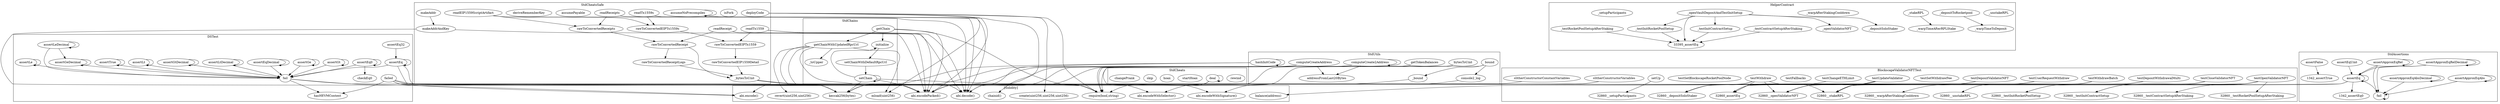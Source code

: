 strict digraph {
subgraph cluster_7114_StdUtils {
label = "StdUtils"
"7114_bytesToUint" [label="bytesToUint"]
"7114_addressFromLast20Bytes" [label="addressFromLast20Bytes"]
"7114__bound" [label="_bound"]
"7114_computeCreateAddress" [label="computeCreateAddress"]
"7114_bound" [label="bound"]
"7114_hashInitCode" [label="hashInitCode"]
"7114_getTokenBalances" [label="getTokenBalances"]
"7114_computeCreate2Address" [label="computeCreate2Address"]
"7114_console2_log" [label="console2_log"]
"7114_computeCreate2Address" -> "7114_addressFromLast20Bytes"
"7114_computeCreateAddress" -> "7114_addressFromLast20Bytes"
"7114_computeCreate2Address" -> "7114_computeCreate2Address"
"7114_hashInitCode" -> "7114_hashInitCode"
"7114_bound" -> "7114__bound"
"7114_bound" -> "7114_console2_log"
}subgraph cluster_33395_HelperContract {
label = "HelperContract"
"33395__unstakeRPL" [label="_unstakeRPL"]
"33395__depositToRocketpool" [label="_depositToRocketpool"]
"33395__warpTimeToDeposit" [label="_warpTimeToDeposit"]
"33395__testContractSetupAfterStaking" [label="_testContractSetupAfterStaking"]
"33395__stakeRPL" [label="_stakeRPL"]
"33395__warpTimeAfterRPLStake" [label="_warpTimeAfterRPLStake"]
"33395__testInitContractSetup" [label="_testInitContractSetup"]
"33395__warpAfterStakingCooldown" [label="_warpAfterStakingCooldown"]
"33395__testInitRocketPoolSetup" [label="_testInitRocketPoolSetup"]
"33395__openVaultDepositAndTestInitSetup" [label="_openVaultDepositAndTestInitSetup"]
"33395__testRocketPoolSetupAfterStaking" [label="_testRocketPoolSetupAfterStaking"]
"33395__openValidatorNFT" [label="_openValidatorNFT"]
"33395__depositSoloStaker" [label="_depositSoloStaker"]
"33395__setupParticipants" [label="_setupParticipants"]
"33395__testInitRocketPoolSetup" -> "33395_assertEq"
"33395__openVaultDepositAndTestInitSetup" -> "33395__openValidatorNFT"
"33395__testInitContractSetup" -> "33395_assertEq"
"33395__openVaultDepositAndTestInitSetup" -> "33395_assertEq"
"33395__depositToRocketpool" -> "33395__warpTimeToDeposit"
"33395__testRocketPoolSetupAfterStaking" -> "33395_assertEq"
"33395__testContractSetupAfterStaking" -> "33395_assertEq"
"33395__stakeRPL" -> "33395__warpTimeAfterRPLStake"
"33395__openVaultDepositAndTestInitSetup" -> "33395__testInitRocketPoolSetup"
"33395__openVaultDepositAndTestInitSetup" -> "33395__testInitContractSetup"
"33395__openVaultDepositAndTestInitSetup" -> "33395__depositSoloStaker"
}subgraph cluster_2006_StdChains {
label = "StdChains"
"2006__toUpper" [label="_toUpper"]
"2006_setChain" [label="setChain"]
"2006_setChainWithDefaultRpcUrl" [label="setChainWithDefaultRpcUrl"]
"2006_getChainWithUpdatedRpcUrl" [label="getChainWithUpdatedRpcUrl"]
"2006_getChain" [label="getChain"]
"2006_initialize" [label="initialize"]
"2006_setChain" -> "2006_setChain"
"2006_setChain" -> "2006_initialize"
"2006_initialize" -> "2006_setChainWithDefaultRpcUrl"
"2006_getChain" -> "2006_getChainWithUpdatedRpcUrl"
"2006_getChain" -> "2006_initialize"
"2006_getChainWithUpdatedRpcUrl" -> "2006__toUpper"
"2006_setChainWithDefaultRpcUrl" -> "2006_setChain"
}subgraph cluster_29721_DSTest {
label = "DSTest"
"29721_assertLe" [label="assertLe"]
"29721_failed" [label="failed"]
"29721_assertGt" [label="assertGt"]
"29721_assertGe" [label="assertGe"]
"29721_assertEq0" [label="assertEq0"]
"29721_assertGeDecimal" [label="assertGeDecimal"]
"29721_fail" [label="fail"]
"29721_assertEqDecimal" [label="assertEqDecimal"]
"29721_assertLtDecimal" [label="assertLtDecimal"]
"29721_assertEq" [label="assertEq"]
"29721_checkEq0" [label="checkEq0"]
"29721_assertGtDecimal" [label="assertGtDecimal"]
"29721_assertLt" [label="assertLt"]
"29721_assertTrue" [label="assertTrue"]
"29721_assertEq32" [label="assertEq32"]
"29721_assertLeDecimal" [label="assertLeDecimal"]
"29721_hasHEVMContext" [label="hasHEVMContext"]
"29721_assertTrue" -> "29721_fail"
"29721_assertEq" -> "29721_fail"
"29721_assertLe" -> "29721_assertLe"
"29721_assertGeDecimal" -> "29721_fail"
"29721_assertLeDecimal" -> "29721_assertLeDecimal"
"29721_assertGtDecimal" -> "29721_fail"
"29721_assertLt" -> "29721_assertLt"
"29721_assertEq0" -> "29721_fail"
"29721_assertGt" -> "29721_fail"
"29721_assertTrue" -> "29721_assertTrue"
"29721_assertGt" -> "29721_assertGt"
"29721_assertLt" -> "29721_fail"
"29721_assertLtDecimal" -> "29721_assertLtDecimal"
"29721_assertLeDecimal" -> "29721_assertGeDecimal"
"29721_assertGe" -> "29721_assertGe"
"29721_failed" -> "29721_hasHEVMContext"
"29721_assertGeDecimal" -> "29721_assertGeDecimal"
"29721_assertLtDecimal" -> "29721_fail"
"29721_assertGtDecimal" -> "29721_assertGtDecimal"
"29721_fail" -> "29721_hasHEVMContext"
"29721_assertEq0" -> "29721_checkEq0"
"29721_assertEq" -> "29721_assertEq"
"29721_assertLe" -> "29721_fail"
"29721_assertEq0" -> "29721_assertEq0"
"29721_assertEq32" -> "29721_assertEq"
"29721_assertEqDecimal" -> "29721_assertEqDecimal"
"29721_assertLeDecimal" -> "29721_fail"
"29721_assertEqDecimal" -> "29721_fail"
"29721_assertGe" -> "29721_fail"
}subgraph cluster_3578_StdCheatsSafe {
label = "StdCheatsSafe"
"3578_assumeNoPrecompiles" [label="assumeNoPrecompiles"]
"3578__bytesToUint" [label="_bytesToUint"]
"3578_isFork" [label="isFork"]
"3578_rawToConvertedEIP1559Detail" [label="rawToConvertedEIP1559Detail"]
"3578_rawToConvertedEIPTx1559s" [label="rawToConvertedEIPTx1559s"]
"3578_readReceipts" [label="readReceipts"]
"3578_rawToConvertedReceipts" [label="rawToConvertedReceipts"]
"3578_makeAddrAndKey" [label="makeAddrAndKey"]
"3578_rawToConvertedReceipt" [label="rawToConvertedReceipt"]
"3578_rawToConvertedEIPTx1559" [label="rawToConvertedEIPTx1559"]
"3578_deployCode" [label="deployCode"]
"3578_readEIP1559ScriptArtifact" [label="readEIP1559ScriptArtifact"]
"3578_assumePayable" [label="assumePayable"]
"3578_readReceipt" [label="readReceipt"]
"3578_deriveRememberKey" [label="deriveRememberKey"]
"3578_makeAddr" [label="makeAddr"]
"3578_rawToConvertedReceiptLogs" [label="rawToConvertedReceiptLogs"]
"3578_readTx1559" [label="readTx1559"]
"3578_readTx1559s" [label="readTx1559s"]
"3578_readTx1559" -> "3578_rawToConvertedEIPTx1559"
"3578_assumeNoPrecompiles" -> "3578_assumeNoPrecompiles"
"3578_readTx1559s" -> "3578_rawToConvertedEIPTx1559s"
"3578_rawToConvertedReceiptLogs" -> "3578__bytesToUint"
"3578_rawToConvertedReceipt" -> "3578_rawToConvertedReceiptLogs"
"3578_rawToConvertedEIP1559Detail" -> "3578__bytesToUint"
"3578_makeAddr" -> "3578_makeAddrAndKey"
"3578_rawToConvertedEIPTx1559" -> "3578_rawToConvertedEIP1559Detail"
"3578_rawToConvertedReceipt" -> "3578__bytesToUint"
"3578_rawToConvertedReceipts" -> "3578_rawToConvertedReceipt"
"3578_readEIP1559ScriptArtifact" -> "3578_rawToConvertedEIPTx1559s"
"3578_readReceipt" -> "3578_rawToConvertedReceipt"
"3578_readReceipts" -> "3578_rawToConvertedReceipts"
"3578_readEIP1559ScriptArtifact" -> "3578_rawToConvertedReceipts"
"3578_rawToConvertedEIPTx1559s" -> "3578_rawToConvertedEIPTx1559"
}subgraph cluster_32860_BlockscapeValidatorNFTTest {
label = "BlockscapeValidatorNFTTest"
"32860_testCloseValidatorNFT" [label="testCloseValidatorNFT"]
"32860_testDepositWithdrawalMulti" [label="testDepositWithdrawalMulti"]
"32860_testUpdateValidator" [label="testUpdateValidator"]
"32860_testOpenValidatorNFT" [label="testOpenValidatorNFT"]
"32860_testDepositValidatorNFT" [label="testDepositValidatorNFT"]
"32860_testWithdraw" [label="testWithdraw"]
"32860_testSetWithdrawFee" [label="testSetWithdrawFee"]
"32860_testWithdrawBatch" [label="testWithdrawBatch"]
"32860_testChangeETHLimit" [label="testChangeETHLimit"]
"32860_testFallbacks" [label="testFallbacks"]
"32860_setUp" [label="setUp"]
"32860_testSetBlockscapeRocketPoolNode" [label="testSetBlockscapeRocketPoolNode"]
"32860_slitherConstructorConstantVariables" [label="slitherConstructorConstantVariables"]
"32860_slitherConstructorVariables" [label="slitherConstructorVariables"]
"32860_testUserRequestWithdraw" [label="testUserRequestWithdraw"]
"32860_testDepositWithdrawalMulti" -> "32860__openValidatorNFT"
"32860_testWithdrawBatch" -> "32860__depositSoloStaker"
"32860_testWithdraw" -> "32860_assertEq"
"32860_testCloseValidatorNFT" -> "32860__openValidatorNFT"
"32860_testUpdateValidator" -> "32860_assertEq"
"32860_testDepositWithdrawalMulti" -> "32860__stakeRPL"
"32860_testOpenValidatorNFT" -> "32860_assertEq"
"32860_testWithdraw" -> "32860__depositSoloStaker"
"32860_testCloseValidatorNFT" -> "32860__testInitRocketPoolSetup"
"32860_testDepositValidatorNFT" -> "32860__stakeRPL"
"32860_testUpdateValidator" -> "32860__openValidatorNFT"
"32860_testWithdrawBatch" -> "32860_assertEq"
"32860_testCloseValidatorNFT" -> "32860__stakeRPL"
"32860_testChangeETHLimit" -> "32860_assertEq"
"32860_testCloseValidatorNFT" -> "32860__testInitContractSetup"
"32860_testDepositWithdrawalMulti" -> "32860__unstakeRPL"
"32860_testDepositWithdrawalMulti" -> "32860__depositSoloStaker"
"32860_testWithdraw" -> "32860__stakeRPL"
"32860_testUserRequestWithdraw" -> "32860_assertEq"
"32860_testUpdateValidator" -> "32860__stakeRPL"
"32860_testOpenValidatorNFT" -> "32860__testRocketPoolSetupAfterStaking"
"32860_testWithdrawBatch" -> "32860__openValidatorNFT"
"32860_testDepositWithdrawalMulti" -> "32860__warpAfterStakingCooldown"
"32860_testCloseValidatorNFT" -> "32860_assertEq"
"32860_testUserRequestWithdraw" -> "32860__stakeRPL"
"32860_testDepositWithdrawalMulti" -> "32860_assertEq"
"32860_testUpdateValidator" -> "32860__depositSoloStaker"
"32860_testOpenValidatorNFT" -> "32860__testInitContractSetup"
"32860_setUp" -> "32860__setupParticipants"
"32860_testOpenValidatorNFT" -> "32860__stakeRPL"
"32860_testDepositValidatorNFT" -> "32860__depositSoloStaker"
"32860_testDepositValidatorNFT" -> "32860__openValidatorNFT"
"32860_testWithdrawBatch" -> "32860__stakeRPL"
"32860_testOpenValidatorNFT" -> "32860__testInitRocketPoolSetup"
"32860_testWithdraw" -> "32860__openValidatorNFT"
"32860_testUserRequestWithdraw" -> "32860__depositSoloStaker"
"32860_testDepositValidatorNFT" -> "32860_assertEq"
"32860_testOpenValidatorNFT" -> "32860__openValidatorNFT"
"32860_testOpenValidatorNFT" -> "32860__testContractSetupAfterStaking"
"32860_testUserRequestWithdraw" -> "32860__openValidatorNFT"
}subgraph cluster_1342_StdAssertions {
label = "StdAssertions"
"1342_assertEq" [label="assertEq"]
"1342_assertApproxEqRelDecimal" [label="assertApproxEqRelDecimal"]
"1342_assertApproxEqRel" [label="assertApproxEqRel"]
"1342_assertApproxEqAbs" [label="assertApproxEqAbs"]
"1342_assertFalse" [label="assertFalse"]
"1342_assertEqUint" [label="assertEqUint"]
"1342_fail" [label="fail"]
"1342_assertApproxEqAbsDecimal" [label="assertApproxEqAbsDecimal"]
"1342_fail" -> "1342_fail"
"1342_assertEq" -> "1342_assertEq0"
"1342_assertApproxEqAbs" -> "1342_assertApproxEqAbs"
"1342_assertApproxEqAbsDecimal" -> "1342_assertApproxEqAbsDecimal"
"1342_assertApproxEqRel" -> "1342_fail"
"1342_assertFalse" -> "1342_assertTrue"
"1342_assertEq" -> "1342_fail"
"1342_assertApproxEqAbsDecimal" -> "1342_fail"
"1342_assertApproxEqAbs" -> "1342_fail"
"1342_assertApproxEqRel" -> "1342_assertEq"
"1342_assertApproxEqRelDecimal" -> "1342_assertApproxEqRelDecimal"
"1342_assertEqUint" -> "1342_assertEq"
"1342_assertApproxEqRel" -> "1342_assertApproxEqRel"
"1342_assertEq" -> "1342_assertEq"
"1342_assertApproxEqRelDecimal" -> "1342_fail"
"1342_assertApproxEqRelDecimal" -> "1342_assertEq"
}subgraph cluster_3967_StdCheats {
label = "StdCheats"
"3967_rewind" [label="rewind"]
"3967_deal" [label="deal"]
"3967_startHoax" [label="startHoax"]
"3967_hoax" [label="hoax"]
"3967_skip" [label="skip"]
"3967_changePrank" [label="changePrank"]
"3967_deal" -> "3967_deal"
}subgraph cluster_solidity {
label = "[Solidity]"
"mload(uint256)" 
"require(bool,string)" 
"abi.encodePacked()" 
"abi.decode()" 
"abi.encodeWithSignature()" 
"abi.encode()" 
"keccak256(bytes)" 
"abi.encodeWithSelector()" 
"create(uint256,uint256,uint256)" 
"revert(uint256,uint256)" 
"balance(address)" 
"chainid()" 
"3578_readTx1559" -> "abi.decode()"
"3578_readReceipt" -> "abi.encodePacked()"
"7114_hashInitCode" -> "abi.encodePacked()"
"3578_readReceipt" -> "abi.decode()"
"32860_testUpdateValidator" -> "abi.encodePacked()"
"29721_failed" -> "abi.decode()"
"3578__bytesToUint" -> "require(bool,string)"
"1342_assertEq" -> "keccak256(bytes)"
"29721_assertEq" -> "keccak256(bytes)"
"32860_slitherConstructorVariables" -> "keccak256(bytes)"
"7114__bound" -> "require(bool,string)"
"7114_computeCreateAddress" -> "abi.encodePacked()"
"29721_assertEq" -> "abi.encodePacked()"
"29721_failed" -> "abi.encodePacked()"
"2006_setChain" -> "abi.encodePacked()"
"2006_setChain" -> "require(bool,string)"
"2006_getChain" -> "abi.encodePacked()"
"2006_getChainWithUpdatedRpcUrl" -> "keccak256(bytes)"
"3967_deal" -> "abi.decode()"
"32860_testWithdraw" -> "balance(address)"
"3578_makeAddrAndKey" -> "keccak256(bytes)"
"3967_deal" -> "abi.encodeWithSelector()"
"29721_failed" -> "abi.encode()"
"29721_fail" -> "abi.encodePacked()"
"7114_computeCreateAddress" -> "keccak256(bytes)"
"7114_bytesToUint" -> "abi.decode()"
"7114_hashInitCode" -> "keccak256(bytes)"
"2006_getChainWithUpdatedRpcUrl" -> "abi.encodePacked()"
"3578__bytesToUint" -> "abi.decode()"
"2006_setChain" -> "keccak256(bytes)"
"3578_readTx1559s" -> "abi.decode()"
"3578_readEIP1559ScriptArtifact" -> "abi.decode()"
"7114_computeCreate2Address" -> "keccak256(bytes)"
"3578_readTx1559" -> "abi.encodePacked()"
"7114_bytesToUint" -> "require(bool,string)"
"3578_deployCode" -> "create(uint256,uint256,uint256)"
"7114_console2_log" -> "abi.encodeWithSignature()"
"2006_getChain" -> "require(bool,string)"
"3578_deployCode" -> "abi.encodePacked()"
"3578_deployCode" -> "mload(uint256)"
"2006_getChainWithUpdatedRpcUrl" -> "mload(uint256)"
"7114_computeCreate2Address" -> "abi.encodePacked()"
"3578_assumeNoPrecompiles" -> "chainid()"
"32860_slitherConstructorVariables" -> "abi.encodePacked()"
"3578_readReceipts" -> "abi.decode()"
"29721_fail" -> "keccak256(bytes)"
"7114_getTokenBalances" -> "require(bool,string)"
"2006_getChainWithUpdatedRpcUrl" -> "abi.encodeWithSignature()"
"32860_slitherConstructorConstantVariables" -> "keccak256(bytes)"
"3578__bytesToUint" -> "abi.encodePacked()"
"1342_assertEq" -> "abi.encode()"
"7114_bound" -> "require(bool,string)"
"7114_getTokenBalances" -> "abi.decode()"
"7114_getTokenBalances" -> "abi.encodeWithSelector()"
"2006_getChainWithUpdatedRpcUrl" -> "revert(uint256,uint256)"
"3578_deployCode" -> "require(bool,string)"
"7114_bytesToUint" -> "abi.encodePacked()"
"3578_makeAddrAndKey" -> "abi.encodePacked()"
"29721_fail" -> "abi.encode()"
"29721_failed" -> "keccak256(bytes)"
}
}